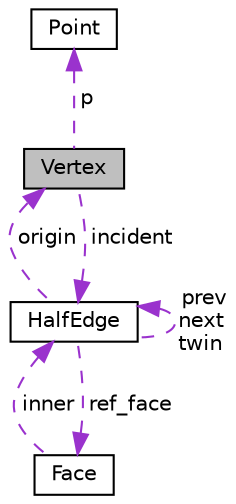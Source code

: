 digraph "Vertex"
{
  edge [fontname="Helvetica",fontsize="10",labelfontname="Helvetica",labelfontsize="10"];
  node [fontname="Helvetica",fontsize="10",shape=record];
  Node1 [label="Vertex",height=0.2,width=0.4,color="black", fillcolor="grey75", style="filled", fontcolor="black"];
  Node2 -> Node1 [dir="back",color="darkorchid3",fontsize="10",style="dashed",label=" incident" ,fontname="Helvetica"];
  Node2 [label="HalfEdge",height=0.2,width=0.4,color="black", fillcolor="white", style="filled",URL="$da/df5/class_half_edge.html"];
  Node1 -> Node2 [dir="back",color="darkorchid3",fontsize="10",style="dashed",label=" origin" ,fontname="Helvetica"];
  Node2 -> Node2 [dir="back",color="darkorchid3",fontsize="10",style="dashed",label=" prev\nnext\ntwin" ,fontname="Helvetica"];
  Node3 -> Node2 [dir="back",color="darkorchid3",fontsize="10",style="dashed",label=" ref_face" ,fontname="Helvetica"];
  Node3 [label="Face",height=0.2,width=0.4,color="black", fillcolor="white", style="filled",URL="$d5/d2a/class_face.html"];
  Node2 -> Node3 [dir="back",color="darkorchid3",fontsize="10",style="dashed",label=" inner" ,fontname="Helvetica"];
  Node4 -> Node1 [dir="back",color="darkorchid3",fontsize="10",style="dashed",label=" p" ,fontname="Helvetica"];
  Node4 [label="Point",height=0.2,width=0.4,color="black", fillcolor="white", style="filled",URL="$d0/d69/class_point.html"];
}
